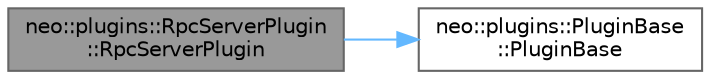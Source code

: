 digraph "neo::plugins::RpcServerPlugin::RpcServerPlugin"
{
 // LATEX_PDF_SIZE
  bgcolor="transparent";
  edge [fontname=Helvetica,fontsize=10,labelfontname=Helvetica,labelfontsize=10];
  node [fontname=Helvetica,fontsize=10,shape=box,height=0.2,width=0.4];
  rankdir="LR";
  Node1 [id="Node000001",label="neo::plugins::RpcServerPlugin\l::RpcServerPlugin",height=0.2,width=0.4,color="gray40", fillcolor="grey60", style="filled", fontcolor="black",tooltip="Constructs an RpcServerPlugin."];
  Node1 -> Node2 [id="edge2_Node000001_Node000002",color="steelblue1",style="solid",tooltip=" "];
  Node2 [id="Node000002",label="neo::plugins::PluginBase\l::PluginBase",height=0.2,width=0.4,color="grey40", fillcolor="white", style="filled",URL="$classneo_1_1plugins_1_1_plugin_base.html#ae2713af7147395e3f7230925418aa28d",tooltip="Constructs a PluginBase."];
}
